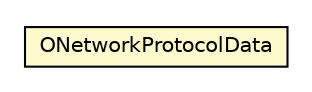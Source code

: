 #!/usr/local/bin/dot
#
# Class diagram 
# Generated by UMLGraph version R5_6-24-gf6e263 (http://www.umlgraph.org/)
#

digraph G {
	edge [fontname="Helvetica",fontsize=10,labelfontname="Helvetica",labelfontsize=10];
	node [fontname="Helvetica",fontsize=10,shape=plaintext];
	nodesep=0.25;
	ranksep=0.5;
	// com.orientechnologies.orient.server.network.protocol.ONetworkProtocolData
	c2572367 [label=<<table title="com.orientechnologies.orient.server.network.protocol.ONetworkProtocolData" border="0" cellborder="1" cellspacing="0" cellpadding="2" port="p" bgcolor="lemonChiffon" href="./ONetworkProtocolData.html">
		<tr><td><table border="0" cellspacing="0" cellpadding="1">
<tr><td align="center" balign="center"> ONetworkProtocolData </td></tr>
		</table></td></tr>
		</table>>, URL="./ONetworkProtocolData.html", fontname="Helvetica", fontcolor="black", fontsize=10.0];
}

